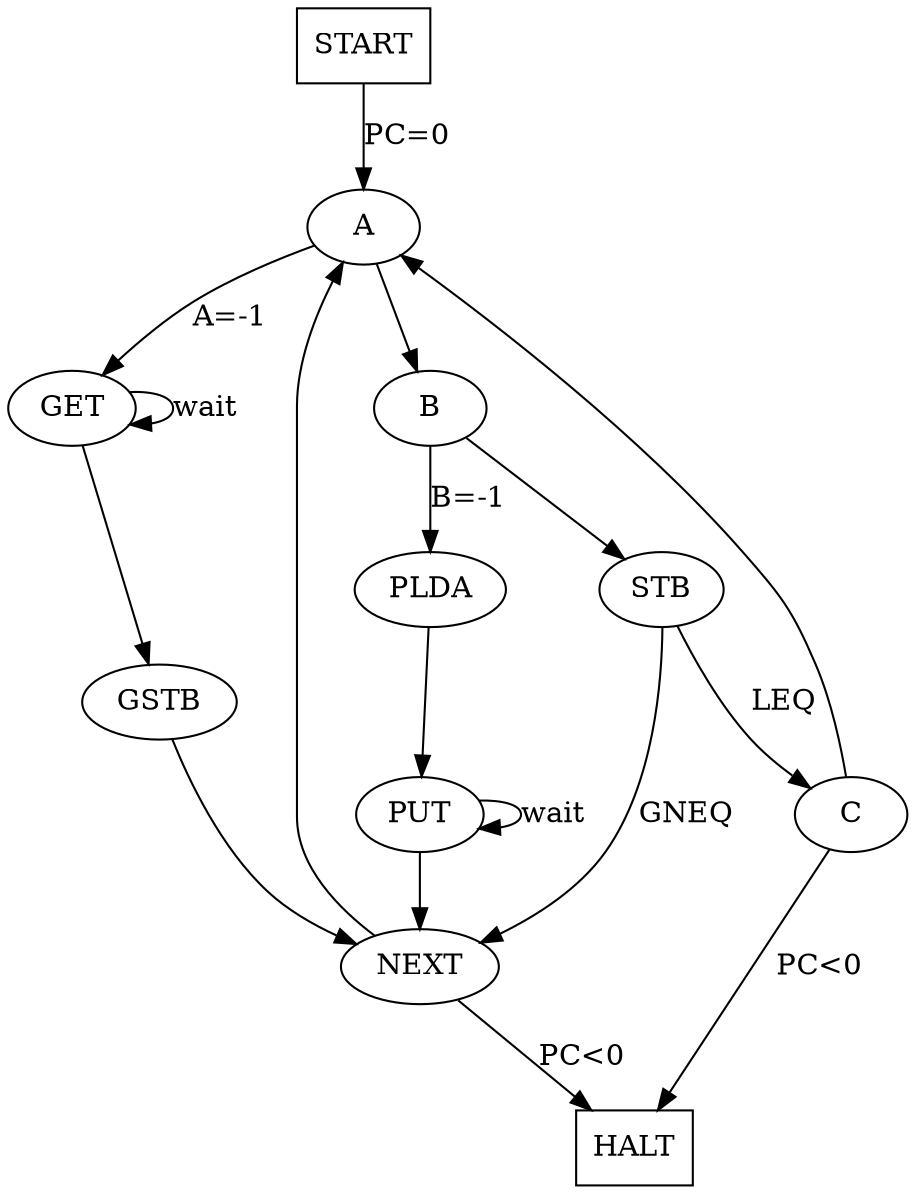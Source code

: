 digraph subleq { 
  // https://dreampuf.github.io/GraphvizOnline/#digraph%20subleq%20%7B%0A%20%20%2F*%20State%20machine%20of%20a%20SUBLEQ%20One%20Instruction%20Set%20Computer.%0A%20%20Need%20three%20registers%3B%20PC%2C%20A%2C%20B.%20*%2F%0A%20%20START%20-%3E%20A%20%5Blabel%3D%22PC%3D0%22%5D%3B%0A%20%20A%20-%3E%20B%3B%0A%20%20A%20-%3E%20GET%20%5Blabel%3D%22A%3D-1%22%5D%3B%0A%20%20GET%20-%3E%20GET%20%5Blabel%3D%22wait%22%5D%3B%20%2F*%20Get%20a%20character%20from%20UART%2C%20waiting%20for%20it%20*%2F%0A%20%20GET%20-%3E%20GSTB%3B%0A%20%20GSTB%20-%3E%20NEXT%3B%20%20%2F*%20Store%20result%20back%20to%20%5Bb%5D%20*%2F%0A%20%20B%20-%3E%20PLDA%20%5Blabel%3D%22B%3D-1%22%5D%3B%20%2F*%20Put%20a%20character%20to%20UART%2C%20need%20to%20fetch%20character%20first...%20*%2F%0A%20%20PLDA%20-%3E%20PUT%3B%0A%20%20PUT%20-%3E%20PUT%20%5Blabel%3D%22wait%22%5D%3B%20%2F*%20Wait%20for%20UART%20TX%20Queue%20to%20be%20empty%20*%2F%0A%20%20PUT%20-%3E%20NEXT%3A%0A%20%20NEXT%20-%3E%20A%3B%20%2F*%20Increment%20Program%20Counter%20to%20next%20instruction%20*%2F%0A%20%20NEXT%20-%3E%20HALT%20%5Blabel%3D%22PC%3C0%22%5D%3B%0A%20%20B%20-%3E%20STB%3B%0A%20%20STB%20-%3E%20C%20%5Blabel%3D%22LEQ%22%5D%3B%0A%20%20STB%20-%3E%20NEXT%20%5Blabel%3D%22GNEQ%22%5D%3B%0A%20%20C%20-%3E%20A%3B%0A%20%20C%20-%3E%20HALT%20%5Blabel%3D%22PC%3C0%22%5D%3B%0A%0A%20%20START%20%5Bshape%3Dstart%5D%3B%20%2F*%20Start%20or%20Reset%20State%20*%2F%0A%20%20HALT%20%5Bshape%3Dend%5D%3B%20%2F*%20HALT%20state%20happens%20when%20Program%20Counter%20is%20negative%20*%2F%0A%7D
  /* State machine of a SUBLEQ One Instruction Set Computer.  Need three registers; PC, A, B. */

  START -> A [label="PC=0"];
  A -> B;
  A -> GET [label="A=-1"];
  GET -> GET [label="wait"]; /* Get a character from UART, waiting for it */
  GET -> GSTB;
  GSTB -> NEXT;  /* Store result back to [b] */
  B -> PLDA [label="B=-1"]; /* Put a character to UART, need to fetch character first... */
  PLDA -> PUT;
  PUT -> PUT [label="wait"]; /* Wait for UART TX Queue to be empty */
  PUT -> NEXT:
  NEXT -> A; /* Increment Program Counter to next instruction */
  NEXT -> HALT [label="PC<0"];
  B -> STB;
  STB -> C [label="LEQ"];
  STB -> NEXT [label="GNEQ"];
  C -> A;
  C -> HALT [label="PC<0"];

  START [shape=start]; /* Start or Reset State */
  HALT [shape=end]; /* HALT state happens when Program Counter is negative */
}
